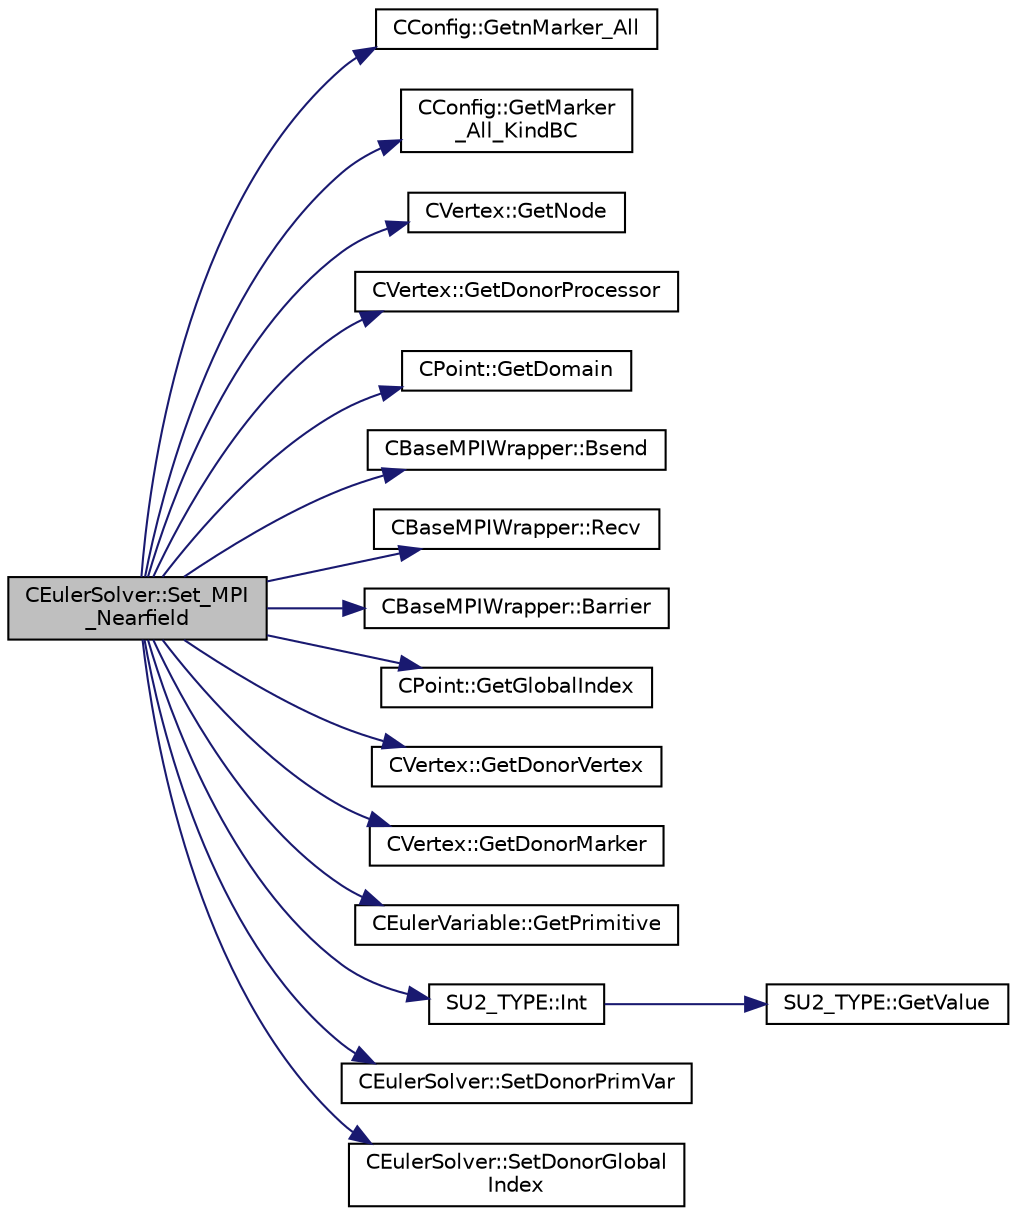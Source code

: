 digraph "CEulerSolver::Set_MPI_Nearfield"
{
  edge [fontname="Helvetica",fontsize="10",labelfontname="Helvetica",labelfontsize="10"];
  node [fontname="Helvetica",fontsize="10",shape=record];
  rankdir="LR";
  Node2796 [label="CEulerSolver::Set_MPI\l_Nearfield",height=0.2,width=0.4,color="black", fillcolor="grey75", style="filled", fontcolor="black"];
  Node2796 -> Node2797 [color="midnightblue",fontsize="10",style="solid",fontname="Helvetica"];
  Node2797 [label="CConfig::GetnMarker_All",height=0.2,width=0.4,color="black", fillcolor="white", style="filled",URL="$class_c_config.html#a300c4884edfc0c2acf395036439004f4",tooltip="Get the total number of boundary markers including send/receive domains. "];
  Node2796 -> Node2798 [color="midnightblue",fontsize="10",style="solid",fontname="Helvetica"];
  Node2798 [label="CConfig::GetMarker\l_All_KindBC",height=0.2,width=0.4,color="black", fillcolor="white", style="filled",URL="$class_c_config.html#a57d43acc1457d2d27095ce006218862e",tooltip="Get the kind of boundary for each marker. "];
  Node2796 -> Node2799 [color="midnightblue",fontsize="10",style="solid",fontname="Helvetica"];
  Node2799 [label="CVertex::GetNode",height=0.2,width=0.4,color="black", fillcolor="white", style="filled",URL="$class_c_vertex.html#a95c513bf927464157ed96b6c79779a1f",tooltip="Get the node of the vertex. "];
  Node2796 -> Node2800 [color="midnightblue",fontsize="10",style="solid",fontname="Helvetica"];
  Node2800 [label="CVertex::GetDonorProcessor",height=0.2,width=0.4,color="black", fillcolor="white", style="filled",URL="$class_c_vertex.html#a1c860d25d051c6ea687b2d902db73d23",tooltip="Get the value of the periodic point of a vertex. "];
  Node2796 -> Node2801 [color="midnightblue",fontsize="10",style="solid",fontname="Helvetica"];
  Node2801 [label="CPoint::GetDomain",height=0.2,width=0.4,color="black", fillcolor="white", style="filled",URL="$class_c_point.html#a1d7e22a60d4cfef356af1cba2bab3e55",tooltip="For parallel computation, its indicates if a point must be computed or not. "];
  Node2796 -> Node2802 [color="midnightblue",fontsize="10",style="solid",fontname="Helvetica"];
  Node2802 [label="CBaseMPIWrapper::Bsend",height=0.2,width=0.4,color="black", fillcolor="white", style="filled",URL="$class_c_base_m_p_i_wrapper.html#ae1799e80fcdb8d1e8839e99ef7b397c3"];
  Node2796 -> Node2803 [color="midnightblue",fontsize="10",style="solid",fontname="Helvetica"];
  Node2803 [label="CBaseMPIWrapper::Recv",height=0.2,width=0.4,color="black", fillcolor="white", style="filled",URL="$class_c_base_m_p_i_wrapper.html#a2a0cf206352327fc745b3848b8c6d130"];
  Node2796 -> Node2804 [color="midnightblue",fontsize="10",style="solid",fontname="Helvetica"];
  Node2804 [label="CBaseMPIWrapper::Barrier",height=0.2,width=0.4,color="black", fillcolor="white", style="filled",URL="$class_c_base_m_p_i_wrapper.html#a07f24df31c87ac960540ce8ac2b407d2"];
  Node2796 -> Node2805 [color="midnightblue",fontsize="10",style="solid",fontname="Helvetica"];
  Node2805 [label="CPoint::GetGlobalIndex",height=0.2,width=0.4,color="black", fillcolor="white", style="filled",URL="$class_c_point.html#ab546170a5a03ef210a75fc5531910050",tooltip="Get the global index in a parallel computation. "];
  Node2796 -> Node2806 [color="midnightblue",fontsize="10",style="solid",fontname="Helvetica"];
  Node2806 [label="CVertex::GetDonorVertex",height=0.2,width=0.4,color="black", fillcolor="white", style="filled",URL="$class_c_vertex.html#a6e6ff4870d0ae0c6e3dd67490351160d",tooltip="Get the value of the periodic point of a vertex. "];
  Node2796 -> Node2807 [color="midnightblue",fontsize="10",style="solid",fontname="Helvetica"];
  Node2807 [label="CVertex::GetDonorMarker",height=0.2,width=0.4,color="black", fillcolor="white", style="filled",URL="$class_c_vertex.html#ad8b1c0f6c36a72692bc49fe1cd91f783",tooltip="Get the value of the periodic point of a vertex. "];
  Node2796 -> Node2808 [color="midnightblue",fontsize="10",style="solid",fontname="Helvetica"];
  Node2808 [label="CEulerVariable::GetPrimitive",height=0.2,width=0.4,color="black", fillcolor="white", style="filled",URL="$class_c_euler_variable.html#ac74de02753701aa447cd3e125d8cab7d",tooltip="Get the primitive variables. "];
  Node2796 -> Node2809 [color="midnightblue",fontsize="10",style="solid",fontname="Helvetica"];
  Node2809 [label="SU2_TYPE::Int",height=0.2,width=0.4,color="black", fillcolor="white", style="filled",URL="$namespace_s_u2___t_y_p_e.html#a6b48817766d8a6486caa2807a52f6bae",tooltip="Casts the primitive value to int (uses GetValue, already implemented for each type). "];
  Node2809 -> Node2810 [color="midnightblue",fontsize="10",style="solid",fontname="Helvetica"];
  Node2810 [label="SU2_TYPE::GetValue",height=0.2,width=0.4,color="black", fillcolor="white", style="filled",URL="$namespace_s_u2___t_y_p_e.html#a0ed43473f5a450ce028d088427bf10cb",tooltip="Get the (primitive) value of the datatype (needs to be implemented for each new type). "];
  Node2796 -> Node2811 [color="midnightblue",fontsize="10",style="solid",fontname="Helvetica"];
  Node2811 [label="CEulerSolver::SetDonorPrimVar",height=0.2,width=0.4,color="black", fillcolor="white", style="filled",URL="$class_c_euler_solver.html#aabc77a8dfb4330dbb2f53fd6e8269f9f",tooltip="Value of the characteristic variables at the boundaries. "];
  Node2796 -> Node2812 [color="midnightblue",fontsize="10",style="solid",fontname="Helvetica"];
  Node2812 [label="CEulerSolver::SetDonorGlobal\lIndex",height=0.2,width=0.4,color="black", fillcolor="white", style="filled",URL="$class_c_euler_solver.html#ad45a18e30a56b0ec019b43770be08d1e",tooltip="Value of the characteristic global index at the boundaries. "];
}
